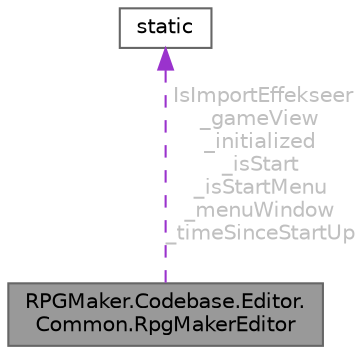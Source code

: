 digraph "RPGMaker.Codebase.Editor.Common.RpgMakerEditor"
{
 // LATEX_PDF_SIZE
  bgcolor="transparent";
  edge [fontname=Helvetica,fontsize=10,labelfontname=Helvetica,labelfontsize=10];
  node [fontname=Helvetica,fontsize=10,shape=box,height=0.2,width=0.4];
  Node1 [id="Node000001",label="RPGMaker.Codebase.Editor.\lCommon.RpgMakerEditor",height=0.2,width=0.4,color="gray40", fillcolor="grey60", style="filled", fontcolor="black",tooltip="😁 ＲＰＧメーカー・エディター"];
  Node2 -> Node1 [id="edge1_Node000001_Node000002",dir="back",color="darkorchid3",style="dashed",tooltip=" ",label=" IsImportEffekseer\n_gameView\n_initialized\n_isStart\n_isStartMenu\n_menuWindow\n_timeSinceStartUp",fontcolor="grey" ];
  Node2 [id="Node000002",label="static",height=0.2,width=0.4,color="gray40", fillcolor="white", style="filled",tooltip=" "];
}

